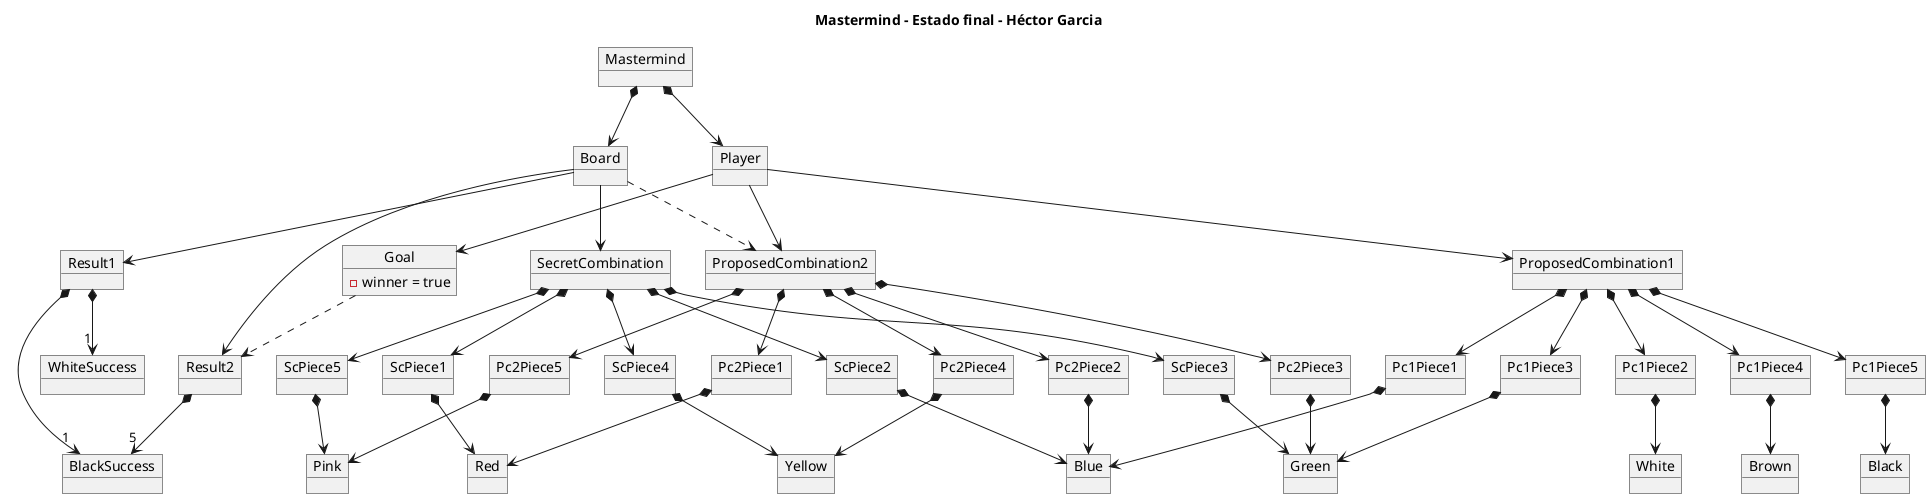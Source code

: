 @startuml

title Mastermind - Estado final - Héctor Garcia

object Mastermind

object Board 
object Player

object Goal

Goal : -winner = true

object SecretCombination

object ScPiece1
object ScPiece2
object ScPiece3
object ScPiece4
object ScPiece5

object Red
object Blue
object Green
object Yellow
object Pink
object White
object Black
object Brown

object ProposedCombination1
object ProposedCombination2

object Pc1Piece1
object Pc1Piece2
object Pc1Piece3
object Pc1Piece4
object Pc1Piece5
object Pc2Piece1
object Pc2Piece2
object Pc2Piece3
object Pc2Piece4
object Pc2Piece5

object Result1
object Result2

object WhiteSuccess
object BlackSuccess

Mastermind *--> Player
Mastermind *--> Board

Player --> Goal

Board --> SecretCombination

Goal ..> Result2

SecretCombination *--> ScPiece1
SecretCombination *--> ScPiece2
SecretCombination *--> ScPiece3
SecretCombination *--> ScPiece4
SecretCombination *--> ScPiece5

ProposedCombination1 *--> Pc1Piece1
ProposedCombination1 *--> Pc1Piece2
ProposedCombination1 *--> Pc1Piece3
ProposedCombination1 *--> Pc1Piece4
ProposedCombination1 *--> Pc1Piece5
ProposedCombination2 *--> Pc2Piece1
ProposedCombination2 *--> Pc2Piece2
ProposedCombination2 *--> Pc2Piece3
ProposedCombination2 *--> Pc2Piece4
ProposedCombination2 *--> Pc2Piece5

ScPiece1 *--> Red
ScPiece2 *--> Blue
ScPiece3 *--> Green
ScPiece4 *--> Yellow
ScPiece5 *--> Pink

Pc1Piece1 *--> Blue
Pc1Piece2 *--> White
Pc1Piece3 *--> Green
Pc1Piece4 *--> Brown
Pc1Piece5 *--> Black
Pc2Piece1 *--> Red
Pc2Piece2 *--> Blue
Pc2Piece3 *--> Green
Pc2Piece4 *--> Yellow
Pc2Piece5 *--> Pink

Player --> ProposedCombination1
Player --> ProposedCombination2

Board ..> ProposedCombination2

Board --> Result1
Board --> Result2

Result1 *--> "1" WhiteSuccess
Result1 *--> "1" BlackSuccess
Result2 *--> "5" BlackSuccess

@enduml